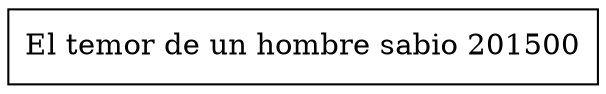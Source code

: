 digraph ArbolBFantasia { 
node[shape=record]
node1996170820[ label = "El temor de un hombre sabio 
201500 " ]; 

}